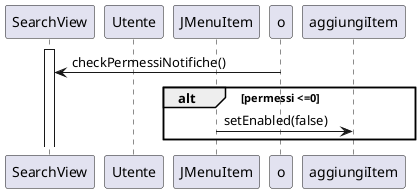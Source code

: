 @startuml ciao
participant SearchView
participant Utente
participant JMenuItem

activate SearchView
o->SearchView : checkPermessiNotifiche()
alt permessi <=0
    JMenuItem -> aggiungiItem: setEnabled(false)
    
end
@enduml